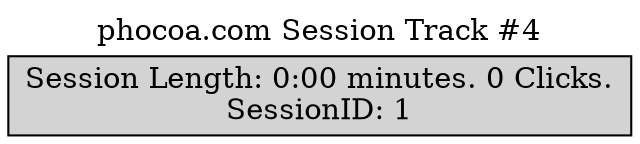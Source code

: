 digraph sessionTrack4 {
                graph [splines=true overlap=false rankdir=TB label="phocoa.com Session Track #4" labelloc=t]
                node [style=filled]
                edge [style=bold]
                    "Session Length: 0:00 minutes. 0 Clicks.\nSessionID: 1" [shape=box];
}

